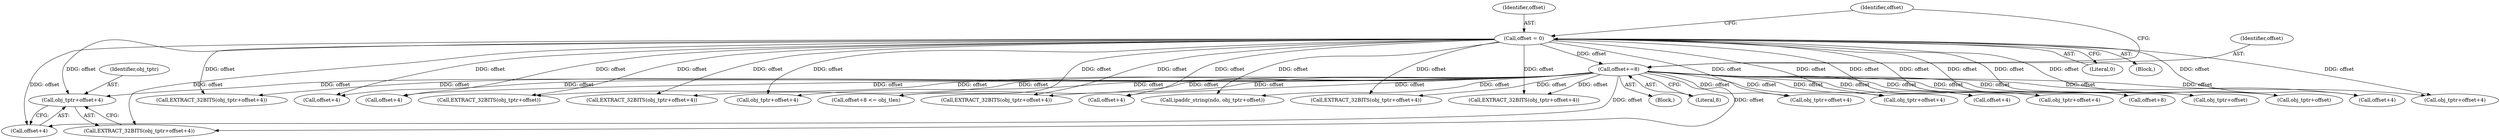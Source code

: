 digraph "0_tcpdump_0b661e0aa61850234b64394585cf577aac570bf4@pointer" {
"1001213" [label="(Call,obj_tptr+offset+4)"];
"1001179" [label="(Call,offset = 0)"];
"1001283" [label="(Call,offset+=8)"];
"1001180" [label="(Identifier,offset)"];
"1001268" [label="(Call,EXTRACT_32BITS(obj_tptr+offset+4))"];
"1001241" [label="(Call,offset+4)"];
"1001253" [label="(Call,offset+4)"];
"1001179" [label="(Call,offset = 0)"];
"1001181" [label="(Literal,0)"];
"1001200" [label="(Call,EXTRACT_32BITS(obj_tptr+offset))"];
"1001276" [label="(Call,EXTRACT_32BITS(obj_tptr+offset+4))"];
"1001188" [label="(Block,)"];
"1001177" [label="(Block,)"];
"1001223" [label="(Call,obj_tptr+offset+4)"];
"1001213" [label="(Call,obj_tptr+offset+4)"];
"1001183" [label="(Call,offset+8 <= obj_tlen)"];
"1001185" [label="(Identifier,offset)"];
"1001285" [label="(Literal,8)"];
"1001225" [label="(Call,offset+4)"];
"1001212" [label="(Call,EXTRACT_32BITS(obj_tptr+offset+4))"];
"1001284" [label="(Identifier,offset)"];
"1001222" [label="(Call,EXTRACT_32BITS(obj_tptr+offset+4))"];
"1001238" [label="(Call,EXTRACT_32BITS(obj_tptr+offset+4))"];
"1001239" [label="(Call,obj_tptr+offset+4)"];
"1001251" [label="(Call,obj_tptr+offset+4)"];
"1001271" [label="(Call,offset+4)"];
"1001277" [label="(Call,obj_tptr+offset+4)"];
"1001283" [label="(Call,offset+=8)"];
"1001215" [label="(Call,offset+4)"];
"1001184" [label="(Call,offset+8)"];
"1001197" [label="(Call,obj_tptr+offset)"];
"1001201" [label="(Call,obj_tptr+offset)"];
"1001279" [label="(Call,offset+4)"];
"1001269" [label="(Call,obj_tptr+offset+4)"];
"1001250" [label="(Call,EXTRACT_32BITS(obj_tptr+offset+4))"];
"1001195" [label="(Call,ipaddr_string(ndo, obj_tptr+offset))"];
"1001214" [label="(Identifier,obj_tptr)"];
"1001213" -> "1001212"  [label="AST: "];
"1001213" -> "1001215"  [label="CFG: "];
"1001214" -> "1001213"  [label="AST: "];
"1001215" -> "1001213"  [label="AST: "];
"1001212" -> "1001213"  [label="CFG: "];
"1001179" -> "1001213"  [label="DDG: offset"];
"1001283" -> "1001213"  [label="DDG: offset"];
"1001179" -> "1001177"  [label="AST: "];
"1001179" -> "1001181"  [label="CFG: "];
"1001180" -> "1001179"  [label="AST: "];
"1001181" -> "1001179"  [label="AST: "];
"1001185" -> "1001179"  [label="CFG: "];
"1001179" -> "1001183"  [label="DDG: offset"];
"1001179" -> "1001184"  [label="DDG: offset"];
"1001179" -> "1001195"  [label="DDG: offset"];
"1001179" -> "1001197"  [label="DDG: offset"];
"1001179" -> "1001200"  [label="DDG: offset"];
"1001179" -> "1001201"  [label="DDG: offset"];
"1001179" -> "1001212"  [label="DDG: offset"];
"1001179" -> "1001215"  [label="DDG: offset"];
"1001179" -> "1001222"  [label="DDG: offset"];
"1001179" -> "1001223"  [label="DDG: offset"];
"1001179" -> "1001225"  [label="DDG: offset"];
"1001179" -> "1001238"  [label="DDG: offset"];
"1001179" -> "1001239"  [label="DDG: offset"];
"1001179" -> "1001241"  [label="DDG: offset"];
"1001179" -> "1001250"  [label="DDG: offset"];
"1001179" -> "1001251"  [label="DDG: offset"];
"1001179" -> "1001253"  [label="DDG: offset"];
"1001179" -> "1001268"  [label="DDG: offset"];
"1001179" -> "1001269"  [label="DDG: offset"];
"1001179" -> "1001271"  [label="DDG: offset"];
"1001179" -> "1001276"  [label="DDG: offset"];
"1001179" -> "1001277"  [label="DDG: offset"];
"1001179" -> "1001279"  [label="DDG: offset"];
"1001179" -> "1001283"  [label="DDG: offset"];
"1001283" -> "1001188"  [label="AST: "];
"1001283" -> "1001285"  [label="CFG: "];
"1001284" -> "1001283"  [label="AST: "];
"1001285" -> "1001283"  [label="AST: "];
"1001185" -> "1001283"  [label="CFG: "];
"1001283" -> "1001183"  [label="DDG: offset"];
"1001283" -> "1001184"  [label="DDG: offset"];
"1001283" -> "1001195"  [label="DDG: offset"];
"1001283" -> "1001197"  [label="DDG: offset"];
"1001283" -> "1001200"  [label="DDG: offset"];
"1001283" -> "1001201"  [label="DDG: offset"];
"1001283" -> "1001212"  [label="DDG: offset"];
"1001283" -> "1001215"  [label="DDG: offset"];
"1001283" -> "1001222"  [label="DDG: offset"];
"1001283" -> "1001223"  [label="DDG: offset"];
"1001283" -> "1001225"  [label="DDG: offset"];
"1001283" -> "1001238"  [label="DDG: offset"];
"1001283" -> "1001239"  [label="DDG: offset"];
"1001283" -> "1001241"  [label="DDG: offset"];
"1001283" -> "1001250"  [label="DDG: offset"];
"1001283" -> "1001251"  [label="DDG: offset"];
"1001283" -> "1001253"  [label="DDG: offset"];
"1001283" -> "1001268"  [label="DDG: offset"];
"1001283" -> "1001269"  [label="DDG: offset"];
"1001283" -> "1001271"  [label="DDG: offset"];
"1001283" -> "1001276"  [label="DDG: offset"];
"1001283" -> "1001277"  [label="DDG: offset"];
"1001283" -> "1001279"  [label="DDG: offset"];
}
